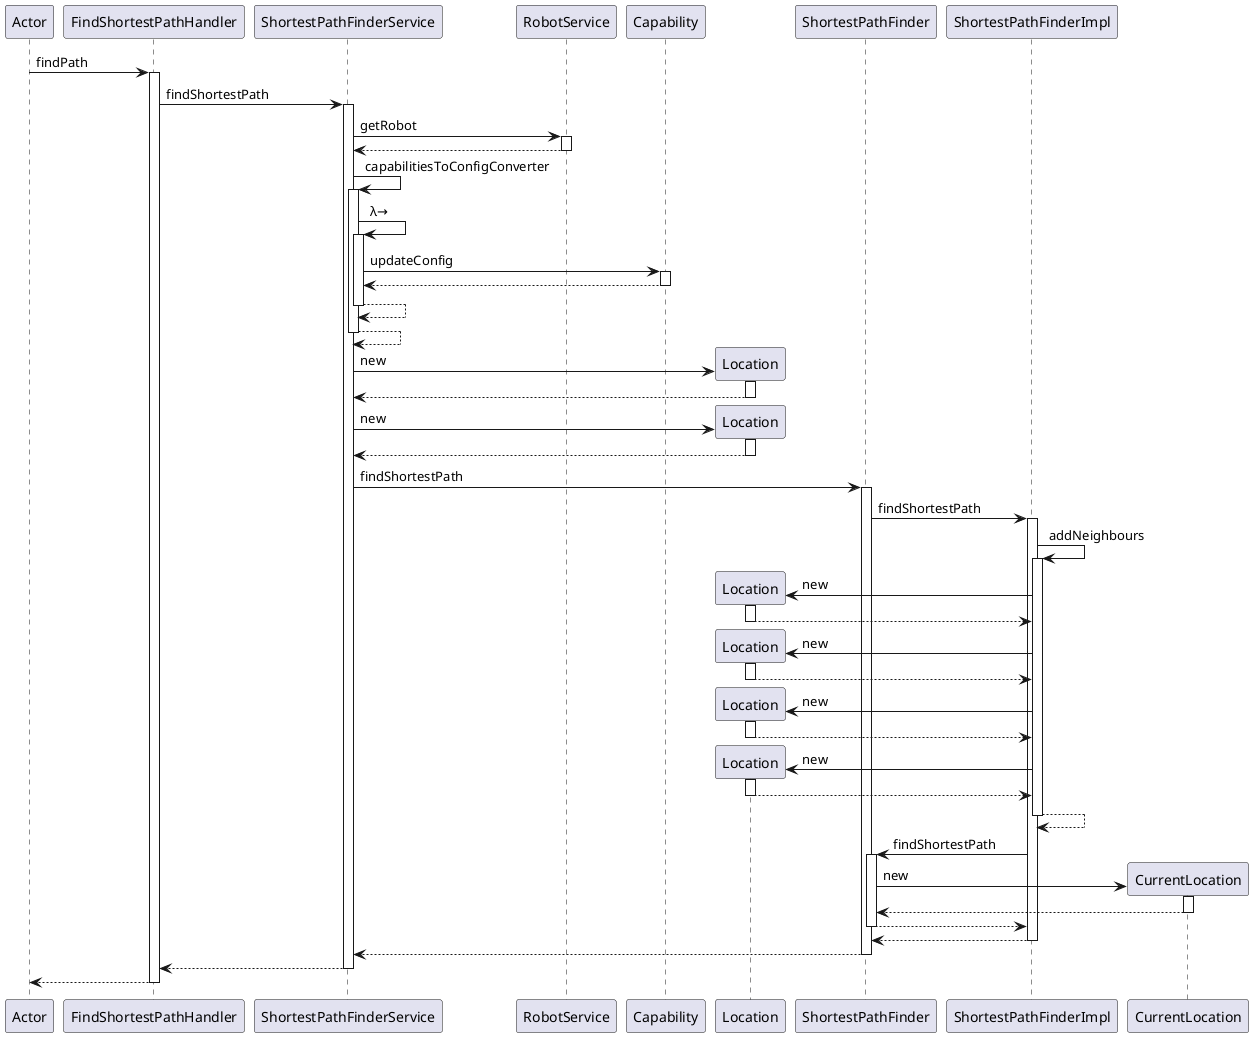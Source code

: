 @startuml
participant Actor
Actor -> FindShortestPathHandler : findPath
activate FindShortestPathHandler
FindShortestPathHandler -> ShortestPathFinderService : findShortestPath
activate ShortestPathFinderService
ShortestPathFinderService -> RobotService : getRobot
activate RobotService
RobotService --> ShortestPathFinderService
deactivate RobotService
ShortestPathFinderService -> ShortestPathFinderService : capabilitiesToConfigConverter
activate ShortestPathFinderService
ShortestPathFinderService -> ShortestPathFinderService : λ→
activate ShortestPathFinderService
ShortestPathFinderService -> Capability : updateConfig
activate Capability
Capability --> ShortestPathFinderService
deactivate Capability
ShortestPathFinderService --> ShortestPathFinderService
deactivate ShortestPathFinderService
ShortestPathFinderService --> ShortestPathFinderService
deactivate ShortestPathFinderService
create Location
ShortestPathFinderService -> Location : new
activate Location
Location --> ShortestPathFinderService
deactivate Location
create Location
ShortestPathFinderService -> Location : new
activate Location
Location --> ShortestPathFinderService
deactivate Location
ShortestPathFinderService -> ShortestPathFinder : findShortestPath
activate ShortestPathFinder
ShortestPathFinder -> ShortestPathFinderImpl : findShortestPath
activate ShortestPathFinderImpl
ShortestPathFinderImpl -> ShortestPathFinderImpl : addNeighbours
activate ShortestPathFinderImpl
create Location
ShortestPathFinderImpl -> Location : new
activate Location
Location --> ShortestPathFinderImpl
deactivate Location
create Location
ShortestPathFinderImpl -> Location : new
activate Location
Location --> ShortestPathFinderImpl
deactivate Location
create Location
ShortestPathFinderImpl -> Location : new
activate Location
Location --> ShortestPathFinderImpl
deactivate Location
create Location
ShortestPathFinderImpl -> Location : new
activate Location
Location --> ShortestPathFinderImpl
deactivate Location
ShortestPathFinderImpl --> ShortestPathFinderImpl
deactivate ShortestPathFinderImpl
ShortestPathFinderImpl -> ShortestPathFinder : findShortestPath
activate ShortestPathFinder
create CurrentLocation
ShortestPathFinder -> CurrentLocation : new
activate CurrentLocation
CurrentLocation --> ShortestPathFinder
deactivate CurrentLocation
ShortestPathFinder --> ShortestPathFinderImpl
deactivate ShortestPathFinder
ShortestPathFinderImpl --> ShortestPathFinder
deactivate ShortestPathFinderImpl
ShortestPathFinder --> ShortestPathFinderService
deactivate ShortestPathFinder
ShortestPathFinderService --> FindShortestPathHandler
deactivate ShortestPathFinderService
return
@enduml